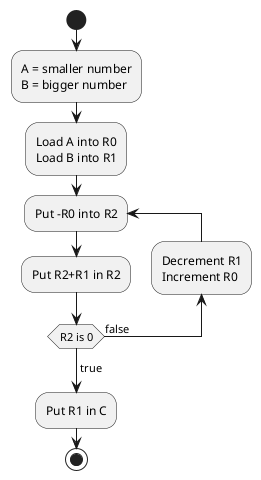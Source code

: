 @startuml
'https://plantuml.com/activity-diagram-beta

start
:A = smaller number
B = bigger number;
:Load A into R0
Load B into R1;
repeat :Put -R0 into R2;
    :Put R2+R1 in R2;
backward :Decrement R1
Increment R0;
repeat while (R2 is 0) is (false)
->true;
:Put R1 in C;
stop


@enduml
